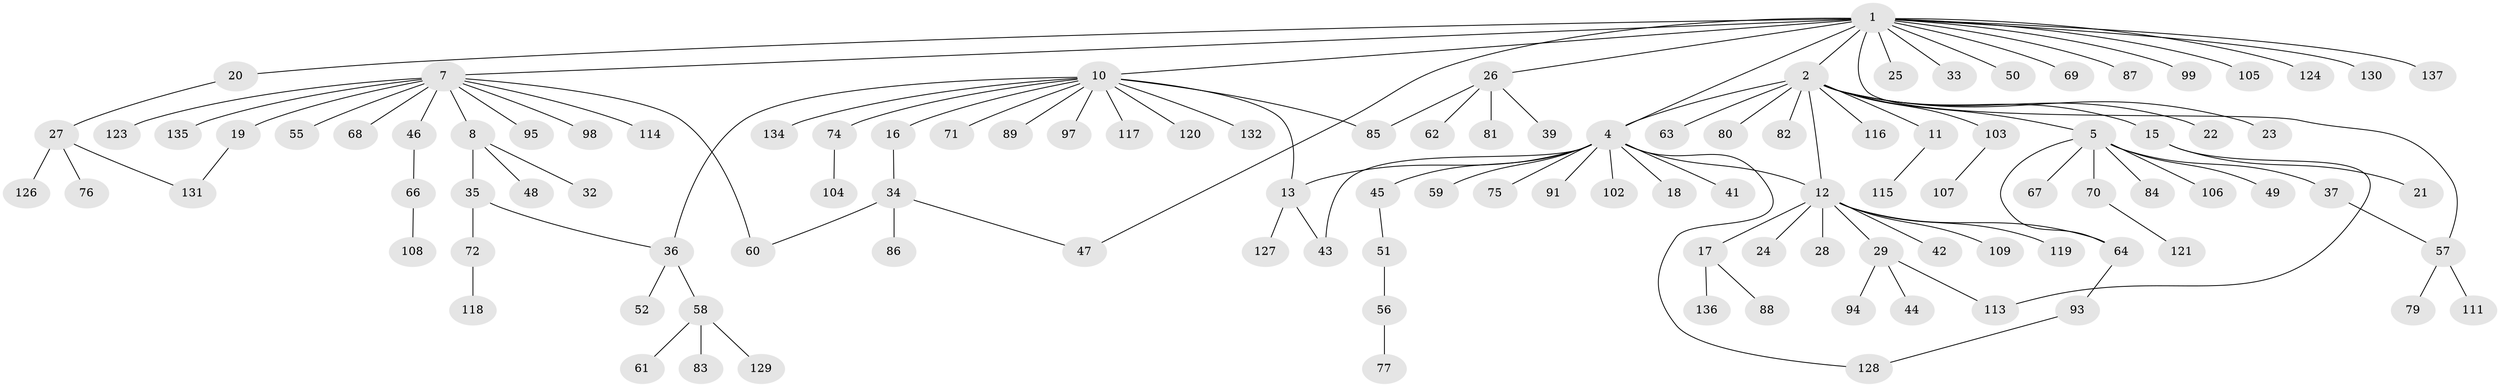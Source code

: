 // Generated by graph-tools (version 1.1) at 2025/51/02/27/25 19:51:54]
// undirected, 114 vertices, 126 edges
graph export_dot {
graph [start="1"]
  node [color=gray90,style=filled];
  1 [super="+3"];
  2 [super="+9"];
  4 [super="+14"];
  5 [super="+6"];
  7 [super="+40"];
  8 [super="+96"];
  10 [super="+31"];
  11;
  12 [super="+100"];
  13 [super="+30"];
  15 [super="+53"];
  16;
  17 [super="+38"];
  18;
  19;
  20;
  21 [super="+112"];
  22;
  23;
  24;
  25;
  26 [super="+133"];
  27 [super="+73"];
  28;
  29;
  32;
  33;
  34 [super="+65"];
  35 [super="+122"];
  36;
  37;
  39;
  41;
  42;
  43 [super="+125"];
  44;
  45 [super="+101"];
  46 [super="+54"];
  47;
  48 [super="+90"];
  49;
  50;
  51;
  52;
  55;
  56 [super="+110"];
  57;
  58 [super="+78"];
  59;
  60;
  61;
  62;
  63;
  64;
  66;
  67;
  68;
  69;
  70;
  71 [super="+92"];
  72;
  74;
  75;
  76;
  77;
  79;
  80;
  81;
  82;
  83;
  84;
  85;
  86;
  87;
  88;
  89;
  91;
  93;
  94;
  95;
  97;
  98;
  99;
  102;
  103;
  104;
  105;
  106;
  107;
  108;
  109;
  111;
  113;
  114;
  115;
  116;
  117;
  118;
  119;
  120;
  121;
  123;
  124;
  126;
  127;
  128;
  129;
  130;
  131 [super="+138"];
  132;
  134;
  135;
  136;
  137;
  1 -- 2;
  1 -- 4 [weight=2];
  1 -- 7;
  1 -- 10 [weight=2];
  1 -- 20;
  1 -- 26;
  1 -- 33;
  1 -- 47;
  1 -- 57;
  1 -- 87;
  1 -- 99;
  1 -- 105;
  1 -- 124;
  1 -- 130;
  1 -- 137;
  1 -- 50;
  1 -- 69;
  1 -- 25;
  2 -- 4;
  2 -- 5;
  2 -- 11;
  2 -- 12;
  2 -- 15;
  2 -- 22;
  2 -- 23;
  2 -- 80;
  2 -- 82;
  2 -- 103;
  2 -- 116;
  2 -- 63;
  4 -- 12;
  4 -- 18;
  4 -- 43;
  4 -- 45;
  4 -- 91;
  4 -- 102;
  4 -- 128;
  4 -- 41;
  4 -- 75;
  4 -- 59;
  4 -- 13;
  5 -- 37;
  5 -- 49;
  5 -- 64;
  5 -- 67;
  5 -- 70;
  5 -- 84;
  5 -- 106;
  7 -- 8;
  7 -- 19;
  7 -- 46;
  7 -- 55;
  7 -- 60;
  7 -- 68;
  7 -- 95;
  7 -- 98;
  7 -- 114;
  7 -- 123;
  7 -- 135;
  8 -- 32;
  8 -- 35;
  8 -- 48;
  10 -- 13;
  10 -- 16;
  10 -- 36;
  10 -- 71;
  10 -- 74;
  10 -- 85;
  10 -- 89;
  10 -- 97;
  10 -- 117;
  10 -- 120;
  10 -- 132;
  10 -- 134;
  11 -- 115;
  12 -- 17;
  12 -- 24;
  12 -- 28;
  12 -- 29;
  12 -- 42;
  12 -- 64;
  12 -- 109;
  12 -- 119;
  13 -- 127;
  13 -- 43;
  15 -- 21;
  15 -- 113;
  16 -- 34;
  17 -- 88;
  17 -- 136;
  19 -- 131;
  20 -- 27;
  26 -- 39;
  26 -- 62;
  26 -- 81;
  26 -- 85;
  27 -- 76;
  27 -- 126;
  27 -- 131;
  29 -- 44;
  29 -- 94;
  29 -- 113;
  34 -- 47;
  34 -- 60;
  34 -- 86;
  35 -- 36;
  35 -- 72;
  36 -- 52;
  36 -- 58;
  37 -- 57;
  45 -- 51;
  46 -- 66;
  51 -- 56;
  56 -- 77;
  57 -- 79;
  57 -- 111;
  58 -- 61;
  58 -- 129;
  58 -- 83;
  64 -- 93;
  66 -- 108;
  70 -- 121;
  72 -- 118;
  74 -- 104;
  93 -- 128;
  103 -- 107;
}
